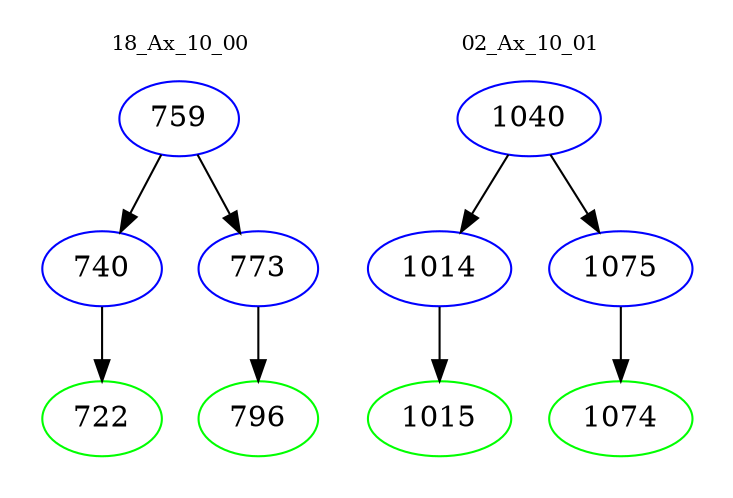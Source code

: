 digraph{
subgraph cluster_0 {
color = white
label = "18_Ax_10_00";
fontsize=10;
T0_759 [label="759", color="blue"]
T0_759 -> T0_740 [color="black"]
T0_740 [label="740", color="blue"]
T0_740 -> T0_722 [color="black"]
T0_722 [label="722", color="green"]
T0_759 -> T0_773 [color="black"]
T0_773 [label="773", color="blue"]
T0_773 -> T0_796 [color="black"]
T0_796 [label="796", color="green"]
}
subgraph cluster_1 {
color = white
label = "02_Ax_10_01";
fontsize=10;
T1_1040 [label="1040", color="blue"]
T1_1040 -> T1_1014 [color="black"]
T1_1014 [label="1014", color="blue"]
T1_1014 -> T1_1015 [color="black"]
T1_1015 [label="1015", color="green"]
T1_1040 -> T1_1075 [color="black"]
T1_1075 [label="1075", color="blue"]
T1_1075 -> T1_1074 [color="black"]
T1_1074 [label="1074", color="green"]
}
}
